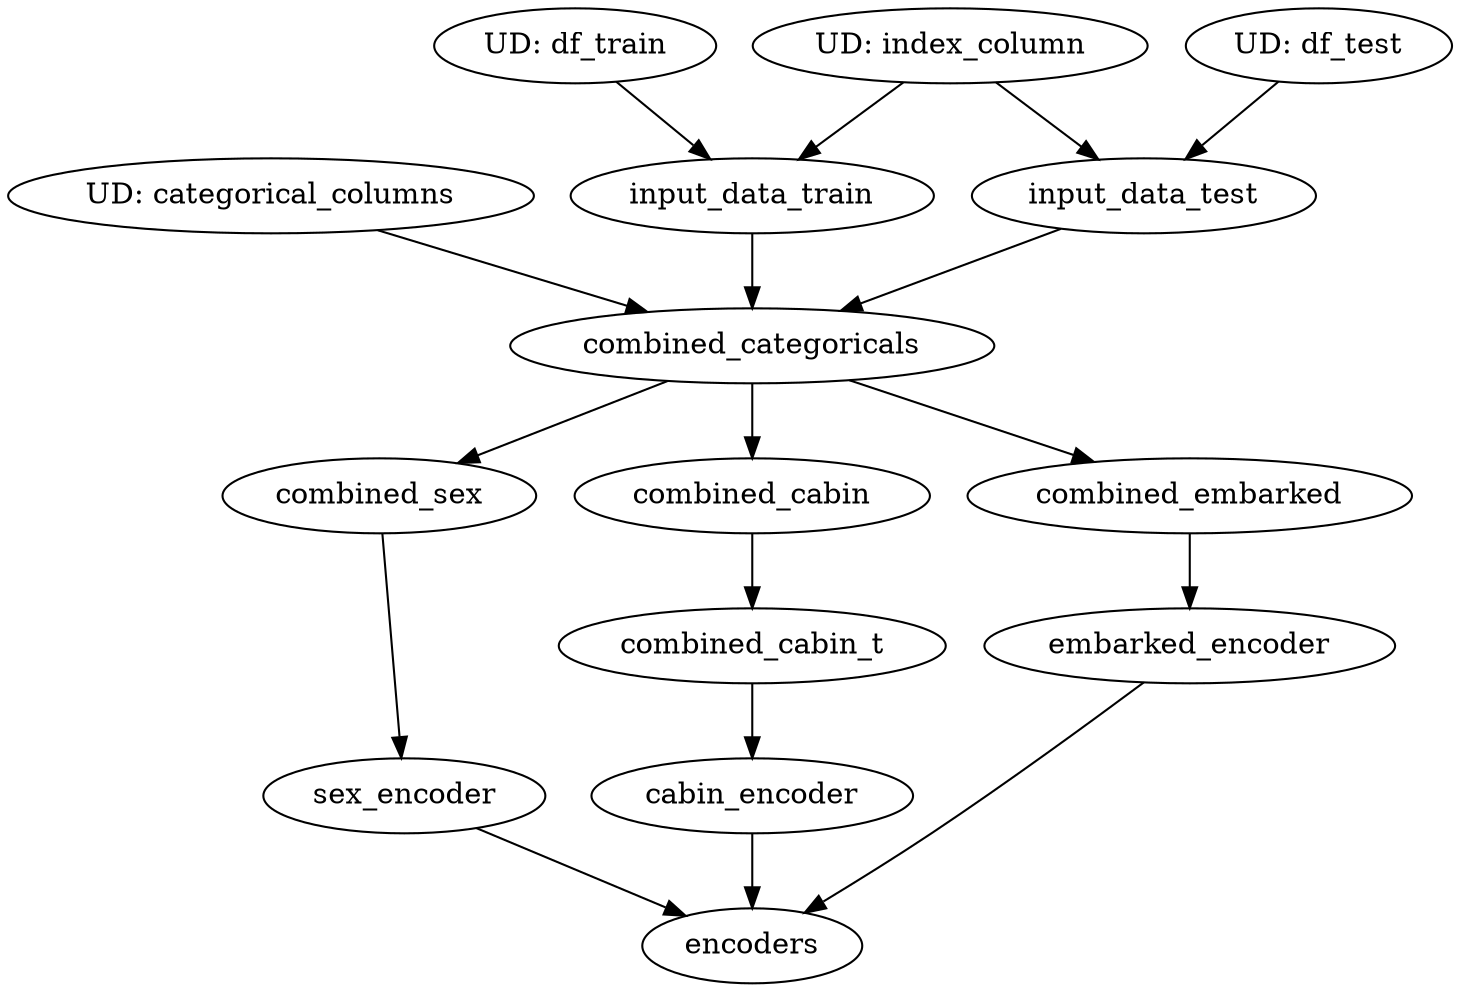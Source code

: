 // Dependency Graph
digraph {
	sex_encoder [label=sex_encoder]
	combined_categoricals [label=combined_categoricals]
	categorical_columns [label=categorical_columns]
	combined_sex [label=combined_sex]
	df_train [label=df_train]
	df_test [label=df_test]
	encoders [label=encoders]
	input_data_train [label=input_data_train]
	combined_cabin [label=combined_cabin]
	input_data_test [label=input_data_test]
	index_column [label=index_column]
	cabin_encoder [label=cabin_encoder]
	embarked_encoder [label=embarked_encoder]
	combined_cabin_t [label=combined_cabin_t]
	combined_embarked [label=combined_embarked]
	df_train [label="UD: df_train"]
	df_test [label="UD: df_test"]
	index_column [label="UD: index_column"]
	categorical_columns [label="UD: categorical_columns"]
	combined_sex -> sex_encoder
	input_data_train -> combined_categoricals
	input_data_test -> combined_categoricals
	categorical_columns -> combined_categoricals
	combined_categoricals -> combined_sex
	cabin_encoder -> encoders
	sex_encoder -> encoders
	embarked_encoder -> encoders
	df_train -> input_data_train
	index_column -> input_data_train
	combined_categoricals -> combined_cabin
	df_test -> input_data_test
	index_column -> input_data_test
	combined_cabin_t -> cabin_encoder
	combined_embarked -> embarked_encoder
	combined_cabin -> combined_cabin_t
	combined_categoricals -> combined_embarked
}
